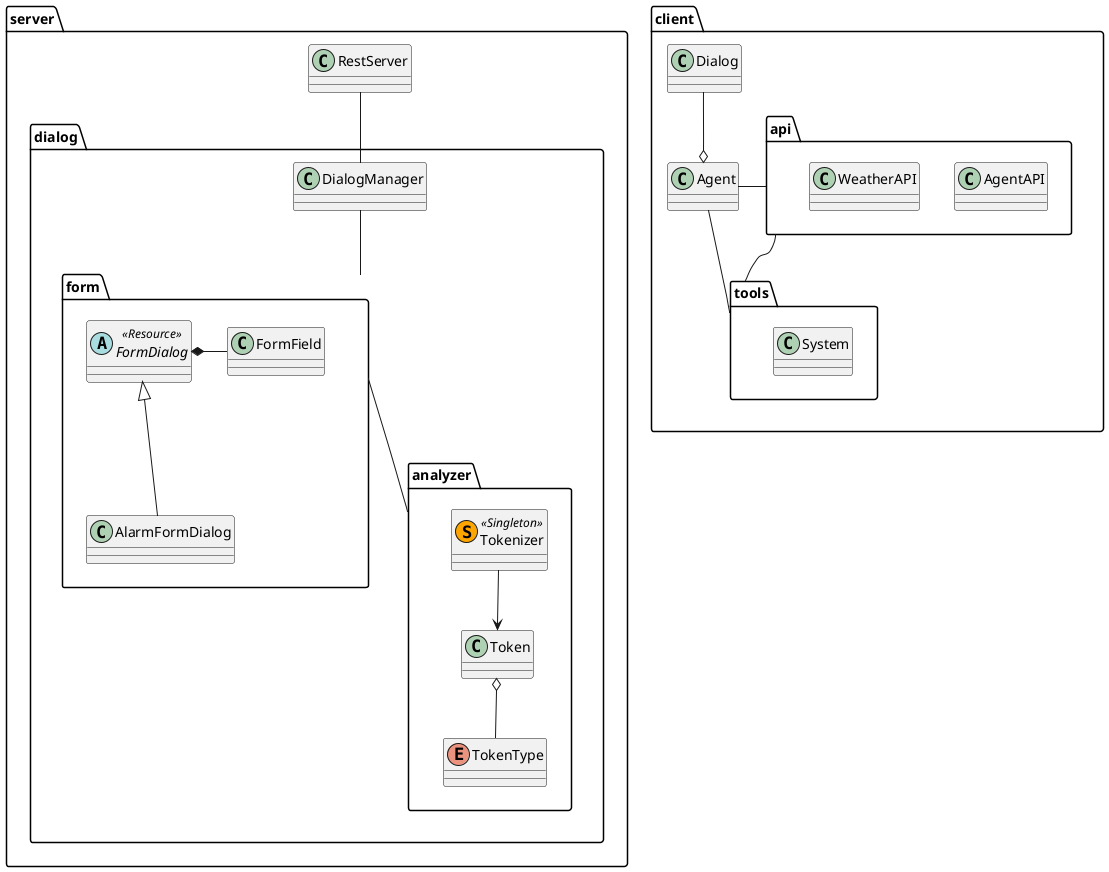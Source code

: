 @startuml

package server {

    class RestServer

    package dialog {

      class DialogManager

      package analyzer {
        class Tokenizer <<(S, orange) Singleton>>
        class Token
        enum TokenType
        Tokenizer --> Token
        Token o-- TokenType
      }

      package form {
        class FormField
        abstract class FormDialog <<Resource>>
        class AlarmFormDialog
        FormDialog *- FormField
        FormDialog <|-- AlarmFormDialog
      }

      RestServer -- DialogManager
      form -- analyzer
      DialogManager -- form

    }
}

package client {
class Agent
package tools {
    class System
}
class Dialog

package api {
    class AgentAPI
    class WeatherAPI
}

Agent - api
Agent  o-up-  Dialog
Agent  -down-  tools
api - tools

}

@enduml
